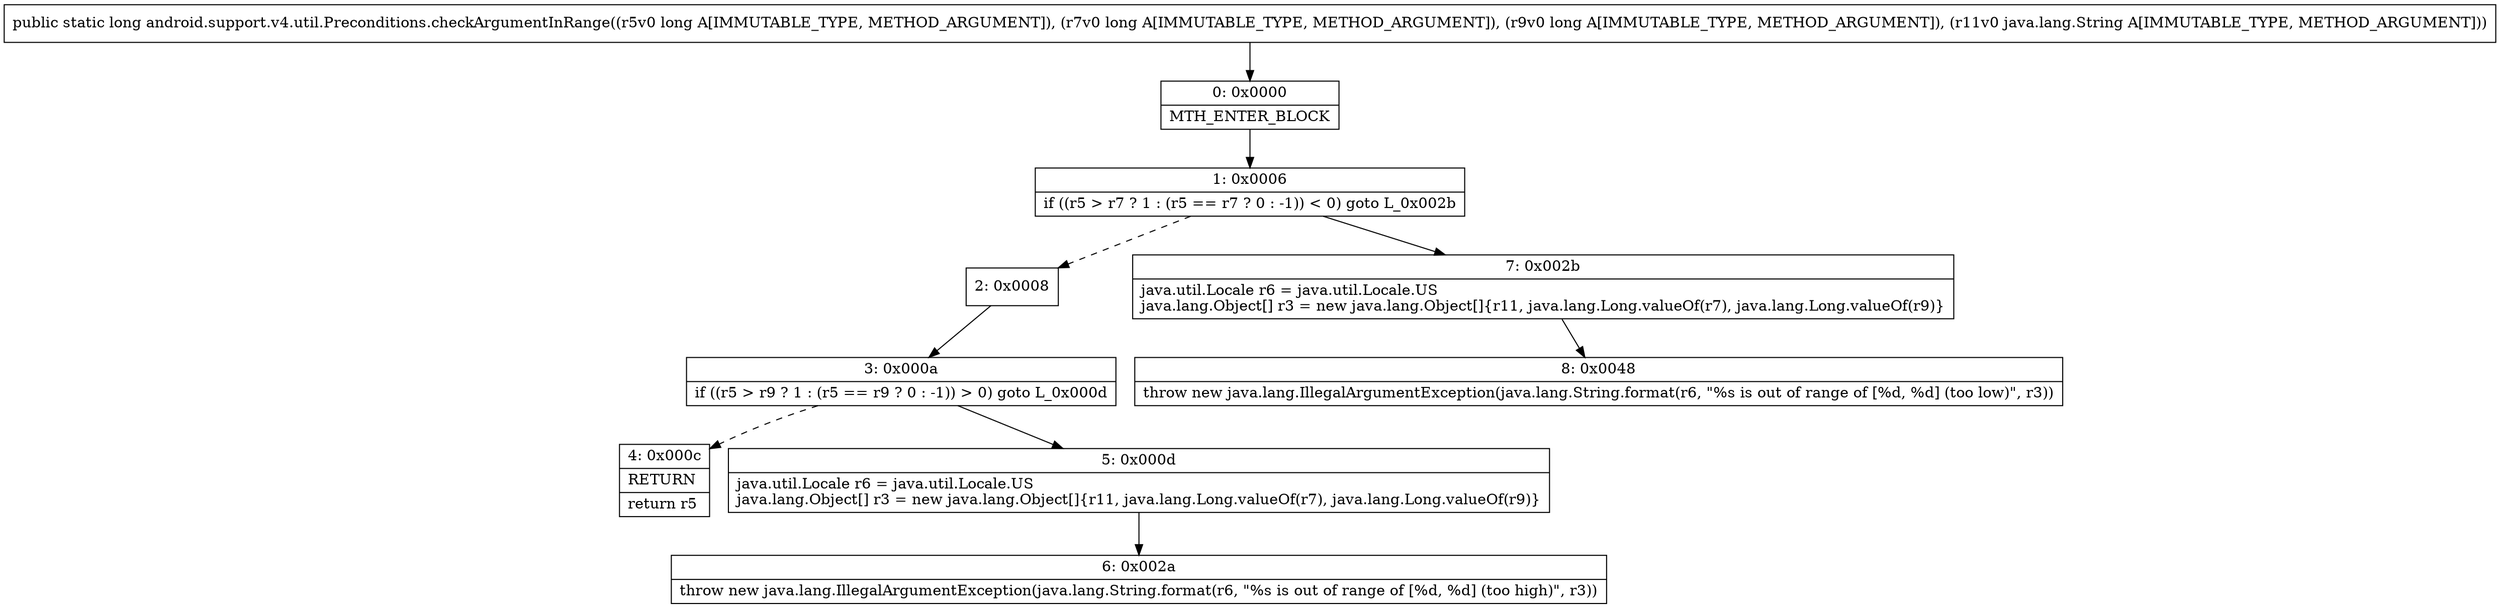 digraph "CFG forandroid.support.v4.util.Preconditions.checkArgumentInRange(JJJLjava\/lang\/String;)J" {
Node_0 [shape=record,label="{0\:\ 0x0000|MTH_ENTER_BLOCK\l}"];
Node_1 [shape=record,label="{1\:\ 0x0006|if ((r5 \> r7 ? 1 : (r5 == r7 ? 0 : \-1)) \< 0) goto L_0x002b\l}"];
Node_2 [shape=record,label="{2\:\ 0x0008}"];
Node_3 [shape=record,label="{3\:\ 0x000a|if ((r5 \> r9 ? 1 : (r5 == r9 ? 0 : \-1)) \> 0) goto L_0x000d\l}"];
Node_4 [shape=record,label="{4\:\ 0x000c|RETURN\l|return r5\l}"];
Node_5 [shape=record,label="{5\:\ 0x000d|java.util.Locale r6 = java.util.Locale.US\ljava.lang.Object[] r3 = new java.lang.Object[]\{r11, java.lang.Long.valueOf(r7), java.lang.Long.valueOf(r9)\}\l}"];
Node_6 [shape=record,label="{6\:\ 0x002a|throw new java.lang.IllegalArgumentException(java.lang.String.format(r6, \"%s is out of range of [%d, %d] (too high)\", r3))\l}"];
Node_7 [shape=record,label="{7\:\ 0x002b|java.util.Locale r6 = java.util.Locale.US\ljava.lang.Object[] r3 = new java.lang.Object[]\{r11, java.lang.Long.valueOf(r7), java.lang.Long.valueOf(r9)\}\l}"];
Node_8 [shape=record,label="{8\:\ 0x0048|throw new java.lang.IllegalArgumentException(java.lang.String.format(r6, \"%s is out of range of [%d, %d] (too low)\", r3))\l}"];
MethodNode[shape=record,label="{public static long android.support.v4.util.Preconditions.checkArgumentInRange((r5v0 long A[IMMUTABLE_TYPE, METHOD_ARGUMENT]), (r7v0 long A[IMMUTABLE_TYPE, METHOD_ARGUMENT]), (r9v0 long A[IMMUTABLE_TYPE, METHOD_ARGUMENT]), (r11v0 java.lang.String A[IMMUTABLE_TYPE, METHOD_ARGUMENT])) }"];
MethodNode -> Node_0;
Node_0 -> Node_1;
Node_1 -> Node_2[style=dashed];
Node_1 -> Node_7;
Node_2 -> Node_3;
Node_3 -> Node_4[style=dashed];
Node_3 -> Node_5;
Node_5 -> Node_6;
Node_7 -> Node_8;
}

